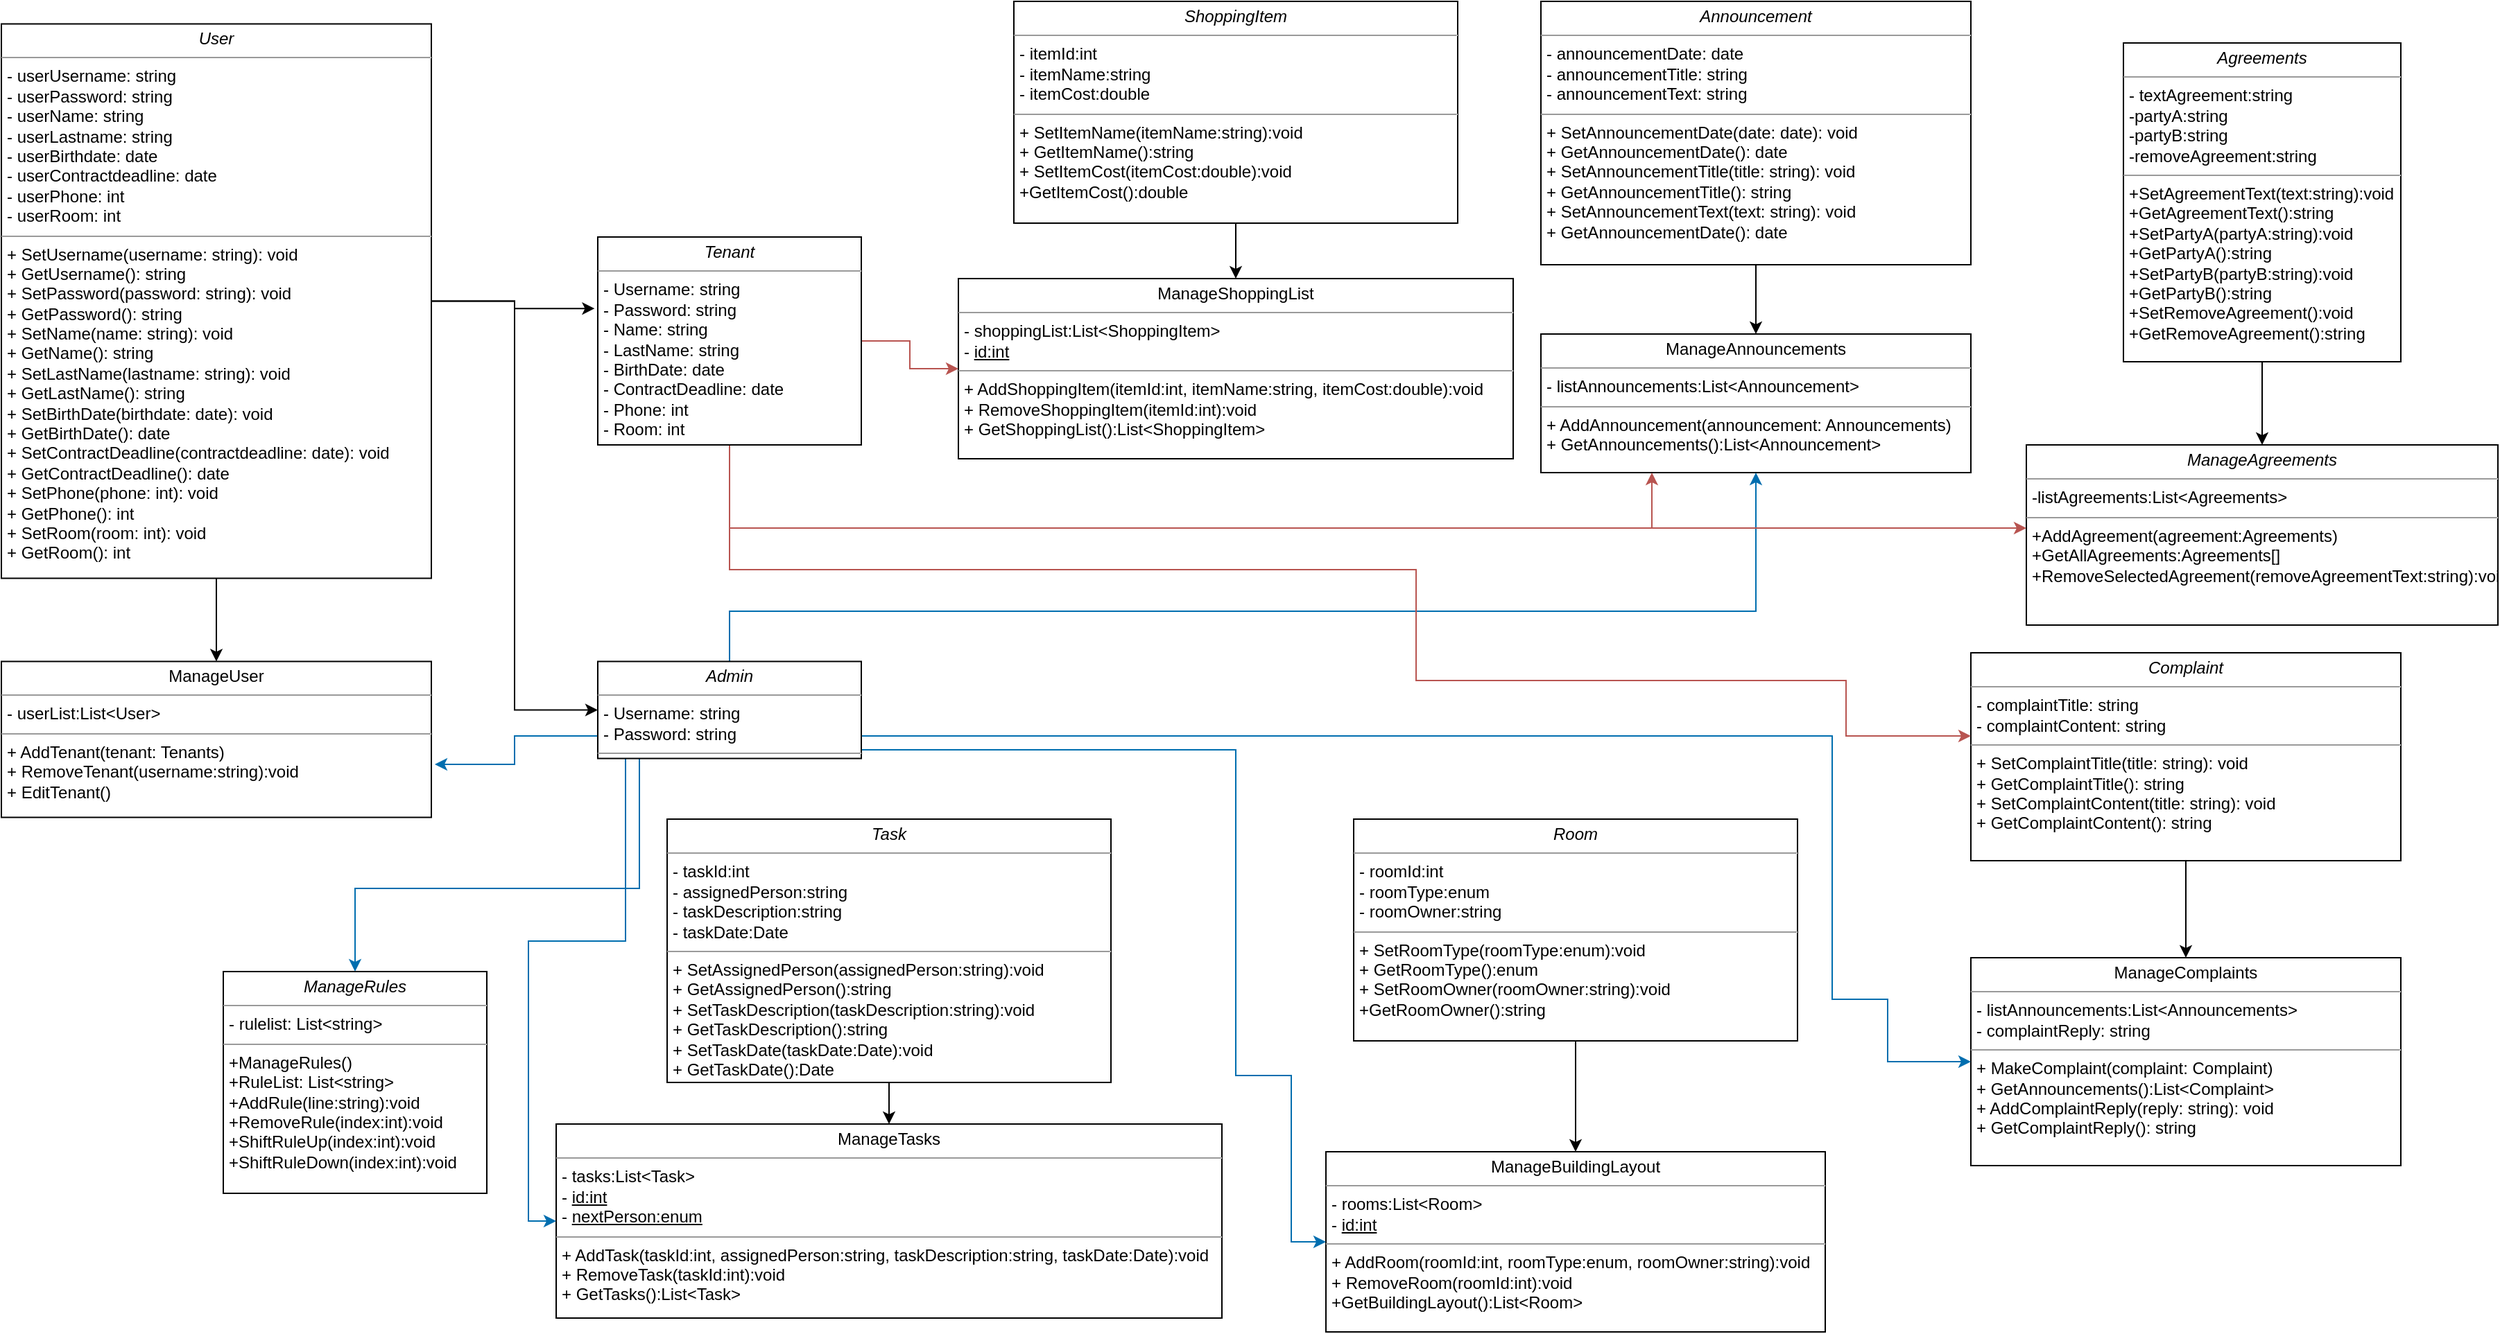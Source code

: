 <mxfile version="18.0.8" type="device"><diagram name="Page-1" id="c4acf3e9-155e-7222-9cf6-157b1a14988f"><mxGraphModel dx="2846" dy="1096" grid="1" gridSize="10" guides="1" tooltips="1" connect="1" arrows="1" fold="1" page="1" pageScale="1" pageWidth="850" pageHeight="1100" background="none" math="0" shadow="0"><root><mxCell id="0"/><mxCell id="1" parent="0"/><mxCell id="5d2195bd80daf111-19" value="&lt;p style=&quot;margin:0px;margin-top:4px;text-align:center;&quot;&gt;&lt;i&gt;ManageRules&lt;/i&gt;&lt;/p&gt;&lt;hr size=&quot;1&quot;&gt;&lt;p style=&quot;margin:0px;margin-left:4px;&quot;&gt;- rulelist: List&amp;lt;string&amp;gt;&lt;/p&gt;&lt;hr size=&quot;1&quot;&gt;&lt;p style=&quot;margin:0px;margin-left:4px;&quot;&gt;+ManageRules()&lt;/p&gt;&lt;p style=&quot;margin:0px;margin-left:4px;&quot;&gt;+RuleList: List&amp;lt;string&amp;gt;&lt;/p&gt;&lt;p style=&quot;margin:0px;margin-left:4px;&quot;&gt;+AddRule(line:string):void&lt;/p&gt;&lt;p style=&quot;margin:0px;margin-left:4px;&quot;&gt;+RemoveRule(index:int):void&lt;/p&gt;&lt;p style=&quot;margin:0px;margin-left:4px;&quot;&gt;+ShiftRuleUp(index:int):void&lt;/p&gt;&lt;p style=&quot;margin:0px;margin-left:4px;&quot;&gt;+ShiftRuleDown(index:int):void&lt;/p&gt;&lt;p style=&quot;margin:0px;margin-left:4px;&quot;&gt;&lt;br&gt;&lt;/p&gt;" style="verticalAlign=top;align=left;overflow=fill;fontSize=12;fontFamily=Helvetica;html=1;rounded=0;shadow=0;comic=0;labelBackgroundColor=none;strokeWidth=1" parent="1" vertex="1"><mxGeometry x="-550" y="720" width="190" height="160" as="geometry"/></mxCell><mxCell id="lwHqywtq_mhEnJTpimNA-3" value="" style="edgeStyle=orthogonalEdgeStyle;rounded=0;orthogonalLoop=1;jettySize=auto;html=1;" parent="1" source="lwHqywtq_mhEnJTpimNA-1" target="lwHqywtq_mhEnJTpimNA-2" edge="1"><mxGeometry relative="1" as="geometry"/></mxCell><mxCell id="lwHqywtq_mhEnJTpimNA-1" value="&lt;p style=&quot;margin:0px;margin-top:4px;text-align:center;&quot;&gt;&lt;i&gt;Agreements&lt;/i&gt;&lt;/p&gt;&lt;hr size=&quot;1&quot;&gt;&lt;p style=&quot;margin:0px;margin-left:4px;&quot;&gt;- textAgreement:string&lt;/p&gt;&lt;p style=&quot;margin:0px;margin-left:4px;&quot;&gt;-partyA:string&lt;/p&gt;&lt;p style=&quot;margin:0px;margin-left:4px;&quot;&gt;-partyB:string&lt;/p&gt;&lt;p style=&quot;margin:0px;margin-left:4px;&quot;&gt;-removeAgreement:string&lt;/p&gt;&lt;hr size=&quot;1&quot;&gt;&lt;p style=&quot;margin:0px;margin-left:4px;&quot;&gt;+SetAgreementText(text:string):void&lt;/p&gt;&lt;p style=&quot;margin:0px;margin-left:4px;&quot;&gt;+GetAgreementText():string&lt;/p&gt;&lt;p style=&quot;margin:0px;margin-left:4px;&quot;&gt;+SetPartyA(partyA:string):void&lt;/p&gt;&lt;p style=&quot;margin:0px;margin-left:4px;&quot;&gt;+GetPartyA():string&lt;/p&gt;&lt;p style=&quot;margin:0px;margin-left:4px;&quot;&gt;+SetPartyB(partyB:string):void&lt;/p&gt;&lt;p style=&quot;margin:0px;margin-left:4px;&quot;&gt;+GetPartyB():string&lt;/p&gt;&lt;p style=&quot;margin:0px;margin-left:4px;&quot;&gt;+SetRemoveAgreement():void&lt;/p&gt;&lt;p style=&quot;margin:0px;margin-left:4px;&quot;&gt;+GetRemoveAgreement():string&lt;/p&gt;" style="verticalAlign=top;align=left;overflow=fill;fontSize=12;fontFamily=Helvetica;html=1;rounded=0;shadow=0;comic=0;labelBackgroundColor=none;strokeWidth=1" parent="1" vertex="1"><mxGeometry x="820" y="50" width="200" height="230" as="geometry"/></mxCell><mxCell id="lwHqywtq_mhEnJTpimNA-2" value="&lt;p style=&quot;margin:0px;margin-top:4px;text-align:center;&quot;&gt;&lt;i&gt;ManageAgreements&lt;/i&gt;&lt;/p&gt;&lt;hr size=&quot;1&quot;&gt;&lt;p style=&quot;margin:0px;margin-left:4px;&quot;&gt;-listAgreements:List&amp;lt;Agreements&amp;gt;&lt;br&gt;&lt;/p&gt;&lt;hr size=&quot;1&quot;&gt;&lt;p style=&quot;margin:0px;margin-left:4px;&quot;&gt;+AddAgreement(agreement:Agreements)&lt;/p&gt;&lt;p style=&quot;margin:0px;margin-left:4px;&quot;&gt;+GetAllAgreements:Agreements[]&lt;/p&gt;&lt;p style=&quot;margin:0px;margin-left:4px;&quot;&gt;+RemoveSelectedAgreement(remove&lt;span style=&quot;background-color: initial;&quot;&gt;AgreementText:string):void&lt;/span&gt;&lt;/p&gt;&lt;p style=&quot;margin:0px;margin-left:4px;&quot;&gt;&lt;br&gt;&lt;/p&gt;" style="verticalAlign=top;align=left;overflow=fill;fontSize=12;fontFamily=Helvetica;html=1;rounded=0;shadow=0;comic=0;labelBackgroundColor=none;strokeWidth=1" parent="1" vertex="1"><mxGeometry x="750" y="340" width="340" height="130" as="geometry"/></mxCell><mxCell id="-4clljU7eqbk7pa2__x7-5" value="" style="edgeStyle=orthogonalEdgeStyle;rounded=0;orthogonalLoop=1;jettySize=auto;html=1;" parent="1" source="-4clljU7eqbk7pa2__x7-1" target="-4clljU7eqbk7pa2__x7-4" edge="1"><mxGeometry relative="1" as="geometry"/></mxCell><mxCell id="-4clljU7eqbk7pa2__x7-1" value="&lt;p style=&quot;margin: 0px ; margin-top: 4px ; text-align: center&quot;&gt;&lt;i&gt;Room&lt;/i&gt;&lt;/p&gt;&lt;hr size=&quot;1&quot;&gt;&lt;p style=&quot;margin: 0px ; margin-left: 4px&quot;&gt;- roomId:int&lt;/p&gt;&lt;p style=&quot;margin: 0px ; margin-left: 4px&quot;&gt;- roomType:enum&lt;/p&gt;&lt;p style=&quot;margin: 0px ; margin-left: 4px&quot;&gt;- roomOwner:string&lt;/p&gt;&lt;hr size=&quot;1&quot;&gt;&lt;p style=&quot;margin: 0px ; margin-left: 4px&quot;&gt;&lt;span&gt;+ SetRoomType(roomType:enum):void&lt;/span&gt;&lt;/p&gt;&lt;p style=&quot;margin: 0px ; margin-left: 4px&quot;&gt;&lt;span&gt;+ GetRoomType():enum&lt;/span&gt;&lt;br&gt;&lt;/p&gt;&lt;p style=&quot;margin: 0px ; margin-left: 4px&quot;&gt;&lt;span&gt;+ SetRoomOwner(roomOwner:string):void&lt;/span&gt;&lt;/p&gt;&lt;p style=&quot;margin: 0px ; margin-left: 4px&quot;&gt;&lt;span&gt;+GetRoomOwner():string&lt;/span&gt;&lt;/p&gt;" style="verticalAlign=top;align=left;overflow=fill;fontSize=12;fontFamily=Helvetica;html=1;rounded=0;shadow=0;comic=0;labelBackgroundColor=none;strokeWidth=1" parent="1" vertex="1"><mxGeometry x="265" y="610" width="320" height="160" as="geometry"/></mxCell><mxCell id="-4clljU7eqbk7pa2__x7-4" value="&lt;p style=&quot;margin: 0px ; margin-top: 4px ; text-align: center&quot;&gt;ManageBuildingLayout&lt;/p&gt;&lt;hr size=&quot;1&quot;&gt;&lt;p style=&quot;margin: 0px ; margin-left: 4px&quot;&gt;- rooms:List&amp;lt;Room&amp;gt;&lt;br&gt;&lt;/p&gt;&lt;p style=&quot;margin: 0px ; margin-left: 4px&quot;&gt;- &lt;u&gt;id:int&lt;/u&gt;&lt;/p&gt;&lt;hr size=&quot;1&quot;&gt;&lt;p style=&quot;margin: 0px ; margin-left: 4px&quot;&gt;+ AddRoom(roomId:int, roomType:enum, roomOwner:string):void&lt;/p&gt;&lt;p style=&quot;margin: 0px ; margin-left: 4px&quot;&gt;+ RemoveRoom(roomId:int):void&lt;/p&gt;&lt;p style=&quot;margin: 0px ; margin-left: 4px&quot;&gt;+GetBuildingLayout():List&amp;lt;Room&amp;gt;&lt;/p&gt;" style="verticalAlign=top;align=left;overflow=fill;fontSize=12;fontFamily=Helvetica;html=1;rounded=0;shadow=0;comic=0;labelBackgroundColor=none;strokeWidth=1" parent="1" vertex="1"><mxGeometry x="245" y="850" width="360" height="130" as="geometry"/></mxCell><mxCell id="-4clljU7eqbk7pa2__x7-8" value="" style="edgeStyle=orthogonalEdgeStyle;rounded=0;orthogonalLoop=1;jettySize=auto;html=1;" parent="1" source="-4clljU7eqbk7pa2__x7-6" target="-4clljU7eqbk7pa2__x7-7" edge="1"><mxGeometry relative="1" as="geometry"/></mxCell><mxCell id="-4clljU7eqbk7pa2__x7-6" value="&lt;p style=&quot;margin: 0px ; margin-top: 4px ; text-align: center&quot;&gt;&lt;i&gt;Task&lt;/i&gt;&lt;/p&gt;&lt;hr size=&quot;1&quot;&gt;&lt;p style=&quot;margin: 0px ; margin-left: 4px&quot;&gt;- taskId:int&lt;/p&gt;&lt;p style=&quot;margin: 0px ; margin-left: 4px&quot;&gt;- assignedPerson:string&lt;/p&gt;&lt;p style=&quot;margin: 0px ; margin-left: 4px&quot;&gt;- taskDescription:string&lt;/p&gt;&lt;p style=&quot;margin: 0px ; margin-left: 4px&quot;&gt;- taskDate:Date&lt;/p&gt;&lt;hr size=&quot;1&quot;&gt;&lt;p style=&quot;margin: 0px ; margin-left: 4px&quot;&gt;+ SetAssignedPerson(assignedPerson:string):void&lt;/p&gt;&lt;p style=&quot;margin: 0px ; margin-left: 4px&quot;&gt;+ GetAssignedPerson():string&lt;/p&gt;&lt;p style=&quot;margin: 0px ; margin-left: 4px&quot;&gt;+ SetTaskDescription(taskDescription:string):void&lt;/p&gt;&lt;p style=&quot;margin: 0px ; margin-left: 4px&quot;&gt;+ GetTaskDescription():string&lt;/p&gt;&lt;p style=&quot;margin: 0px ; margin-left: 4px&quot;&gt;+ SetTaskDate(taskDate:Date):void&lt;/p&gt;&lt;p style=&quot;margin: 0px ; margin-left: 4px&quot;&gt;+ GetTaskDate():Date&lt;/p&gt;" style="verticalAlign=top;align=left;overflow=fill;fontSize=12;fontFamily=Helvetica;html=1;rounded=0;shadow=0;comic=0;labelBackgroundColor=none;strokeWidth=1" parent="1" vertex="1"><mxGeometry x="-230" y="610" width="320" height="190" as="geometry"/></mxCell><mxCell id="-4clljU7eqbk7pa2__x7-7" value="&lt;p style=&quot;margin: 0px ; margin-top: 4px ; text-align: center&quot;&gt;ManageTasks&lt;/p&gt;&lt;hr size=&quot;1&quot;&gt;&lt;p style=&quot;margin: 0px ; margin-left: 4px&quot;&gt;- tasks:List&amp;lt;Task&amp;gt;&lt;/p&gt;&lt;p style=&quot;margin: 0px ; margin-left: 4px&quot;&gt;- &lt;u&gt;id:int&lt;/u&gt;&lt;/p&gt;&lt;p style=&quot;margin: 0px ; margin-left: 4px&quot;&gt;- &lt;u&gt;nextPerson:enum&lt;/u&gt;&lt;/p&gt;&lt;hr size=&quot;1&quot;&gt;&lt;p style=&quot;margin: 0px ; margin-left: 4px&quot;&gt;+ AddTask(taskId:int, assignedPerson:string, taskDescription:string, taskDate:Date):void&lt;/p&gt;&lt;p style=&quot;margin: 0px ; margin-left: 4px&quot;&gt;+ RemoveTask(taskId:int):void&lt;/p&gt;&lt;p style=&quot;margin: 0px ; margin-left: 4px&quot;&gt;+ GetTasks():List&amp;lt;Task&amp;gt;&lt;/p&gt;" style="verticalAlign=top;align=left;overflow=fill;fontSize=12;fontFamily=Helvetica;html=1;rounded=0;shadow=0;comic=0;labelBackgroundColor=none;strokeWidth=1" parent="1" vertex="1"><mxGeometry x="-310" y="830" width="480" height="140" as="geometry"/></mxCell><mxCell id="-4clljU7eqbk7pa2__x7-11" value="" style="edgeStyle=orthogonalEdgeStyle;rounded=0;orthogonalLoop=1;jettySize=auto;html=1;" parent="1" source="-4clljU7eqbk7pa2__x7-9" target="-4clljU7eqbk7pa2__x7-10" edge="1"><mxGeometry relative="1" as="geometry"/></mxCell><mxCell id="-4clljU7eqbk7pa2__x7-9" value="&lt;p style=&quot;margin: 0px ; margin-top: 4px ; text-align: center&quot;&gt;&lt;i&gt;ShoppingItem&lt;/i&gt;&lt;/p&gt;&lt;hr size=&quot;1&quot;&gt;&lt;p style=&quot;margin: 0px ; margin-left: 4px&quot;&gt;- itemId:int&lt;/p&gt;&lt;p style=&quot;margin: 0px ; margin-left: 4px&quot;&gt;- itemName:string&lt;/p&gt;&lt;p style=&quot;margin: 0px ; margin-left: 4px&quot;&gt;- itemCost:double&lt;br&gt;&lt;/p&gt;&lt;hr size=&quot;1&quot;&gt;&lt;p style=&quot;margin: 0px ; margin-left: 4px&quot;&gt;+ SetItemName(itemName:string):void&lt;/p&gt;&lt;p style=&quot;margin: 0px ; margin-left: 4px&quot;&gt;+ GetItemName():string&lt;/p&gt;&lt;p style=&quot;margin: 0px ; margin-left: 4px&quot;&gt;+ SetItemCost(itemCost:double):void&lt;/p&gt;&lt;p style=&quot;margin: 0px ; margin-left: 4px&quot;&gt;+GetItemCost():double&lt;/p&gt;" style="verticalAlign=top;align=left;overflow=fill;fontSize=12;fontFamily=Helvetica;html=1;rounded=0;shadow=0;comic=0;labelBackgroundColor=none;strokeWidth=1" parent="1" vertex="1"><mxGeometry x="20" y="20" width="320" height="160" as="geometry"/></mxCell><mxCell id="-4clljU7eqbk7pa2__x7-10" value="&lt;p style=&quot;margin: 0px ; margin-top: 4px ; text-align: center&quot;&gt;ManageShoppingList&lt;/p&gt;&lt;hr size=&quot;1&quot;&gt;&lt;p style=&quot;margin: 0px ; margin-left: 4px&quot;&gt;- shoppingList:List&amp;lt;ShoppingItem&amp;gt;&lt;/p&gt;&lt;p style=&quot;margin: 0px ; margin-left: 4px&quot;&gt;- &lt;u&gt;id:int&lt;/u&gt;&lt;/p&gt;&lt;hr size=&quot;1&quot;&gt;&lt;p style=&quot;margin: 0px ; margin-left: 4px&quot;&gt;+ AddShoppingItem(itemId:int, itemName:string, itemCost:double):void&lt;/p&gt;&lt;p style=&quot;margin: 0px ; margin-left: 4px&quot;&gt;+ RemoveShoppingItem(itemId:int):void&lt;/p&gt;&lt;p style=&quot;margin: 0px ; margin-left: 4px&quot;&gt;+ GetShoppingList():List&amp;lt;ShoppingItem&amp;gt;&lt;/p&gt;" style="verticalAlign=top;align=left;overflow=fill;fontSize=12;fontFamily=Helvetica;html=1;rounded=0;shadow=0;comic=0;labelBackgroundColor=none;strokeWidth=1" parent="1" vertex="1"><mxGeometry x="-20" y="220" width="400" height="130" as="geometry"/></mxCell><mxCell id="RNG5I9t-Ov6OUUKVn-xm-6" style="edgeStyle=orthogonalEdgeStyle;rounded=0;orthogonalLoop=1;jettySize=auto;html=1;entryX=0.5;entryY=0;entryDx=0;entryDy=0;" parent="1" source="RNG5I9t-Ov6OUUKVn-xm-2" target="RNG5I9t-Ov6OUUKVn-xm-5" edge="1"><mxGeometry relative="1" as="geometry"><Array as="points"/></mxGeometry></mxCell><mxCell id="UvJm96t3iZFr9jSh_b46-11" style="edgeStyle=orthogonalEdgeStyle;rounded=0;orthogonalLoop=1;jettySize=auto;html=1;entryX=-0.012;entryY=0.344;entryDx=0;entryDy=0;entryPerimeter=0;" edge="1" parent="1" source="RNG5I9t-Ov6OUUKVn-xm-2" target="UvJm96t3iZFr9jSh_b46-8"><mxGeometry relative="1" as="geometry"/></mxCell><mxCell id="UvJm96t3iZFr9jSh_b46-21" style="edgeStyle=orthogonalEdgeStyle;rounded=0;orthogonalLoop=1;jettySize=auto;html=1;entryX=0;entryY=0.5;entryDx=0;entryDy=0;strokeColor=#050505;fillColor=#f5f5f5;" edge="1" parent="1" source="RNG5I9t-Ov6OUUKVn-xm-2" target="faUcYD63zHf3-D5uWA29-4"><mxGeometry relative="1" as="geometry"/></mxCell><mxCell id="RNG5I9t-Ov6OUUKVn-xm-2" value="&lt;p style=&quot;margin:0px;margin-top:4px;text-align:center;&quot;&gt;&lt;i&gt;User&lt;/i&gt;&lt;/p&gt;&lt;hr size=&quot;1&quot;&gt;&lt;p style=&quot;margin:0px;margin-left:4px;&quot;&gt;- userUsername: string&lt;/p&gt;&lt;p style=&quot;margin:0px;margin-left:4px;&quot;&gt;- userPassword: string&lt;/p&gt;&lt;p style=&quot;margin:0px;margin-left:4px;&quot;&gt;- userName: string&lt;/p&gt;&lt;p style=&quot;margin:0px;margin-left:4px;&quot;&gt;- userLastname: string&lt;/p&gt;&lt;p style=&quot;margin:0px;margin-left:4px;&quot;&gt;- userBirthdate: date&lt;/p&gt;&lt;p style=&quot;margin:0px;margin-left:4px;&quot;&gt;- userContractdeadline: date&lt;/p&gt;&lt;p style=&quot;margin:0px;margin-left:4px;&quot;&gt;- userPhone: int&lt;/p&gt;&lt;p style=&quot;margin:0px;margin-left:4px;&quot;&gt;- userRoom: int&lt;/p&gt;&lt;hr size=&quot;1&quot;&gt;&lt;p style=&quot;margin:0px;margin-left:4px;&quot;&gt;&lt;span style=&quot;background-color: initial;&quot;&gt;+ SetUsername(username: string): void&lt;/span&gt;&lt;br&gt;&lt;/p&gt;&lt;p style=&quot;margin:0px;margin-left:4px;&quot;&gt;+ GetUsername(): string&lt;/p&gt;&lt;p style=&quot;margin:0px;margin-left:4px;&quot;&gt;+ SetPassword(password: string): void&lt;br&gt;&lt;/p&gt;&lt;p style=&quot;margin:0px;margin-left:4px;&quot;&gt;+ GetPassword(): string&lt;br&gt;&lt;/p&gt;&lt;p style=&quot;margin:0px;margin-left:4px;&quot;&gt;+ SetName(name: string): void&lt;br&gt;&lt;/p&gt;&lt;p style=&quot;margin:0px;margin-left:4px;&quot;&gt;+ GetName(): string&lt;br&gt;&lt;/p&gt;&lt;p style=&quot;margin:0px;margin-left:4px;&quot;&gt;+ SetLastName(lastname: string): void&lt;br&gt;&lt;/p&gt;&lt;p style=&quot;margin:0px;margin-left:4px;&quot;&gt;+ GetLastName(): string&lt;br&gt;&lt;/p&gt;&lt;p style=&quot;margin:0px;margin-left:4px;&quot;&gt;+ SetBirthDate(birthdate: date): void&lt;br&gt;&lt;/p&gt;&lt;p style=&quot;margin:0px;margin-left:4px;&quot;&gt;+ GetBirthDate(): date&lt;br&gt;&lt;/p&gt;&lt;p style=&quot;margin:0px;margin-left:4px;&quot;&gt;+ SetContractDeadline(contractdeadline: date): void&lt;br&gt;&lt;/p&gt;&lt;p style=&quot;margin:0px;margin-left:4px;&quot;&gt;+ GetContractDeadline(): date&lt;br&gt;&lt;/p&gt;&lt;p style=&quot;margin:0px;margin-left:4px;&quot;&gt;+ SetPhone(phone: int): void&lt;br&gt;&lt;/p&gt;&lt;p style=&quot;margin:0px;margin-left:4px;&quot;&gt;+ GetPhone(): int&lt;br&gt;&lt;/p&gt;&lt;p style=&quot;margin:0px;margin-left:4px;&quot;&gt;+ SetRoom(room: int): void&lt;/p&gt;&lt;p style=&quot;margin:0px;margin-left:4px;&quot;&gt;+ GetRoom(): int&lt;br&gt;&lt;/p&gt;&lt;p style=&quot;margin:0px;margin-left:4px;&quot;&gt;&lt;br&gt;&lt;/p&gt;" style="verticalAlign=top;align=left;overflow=fill;fontSize=12;fontFamily=Helvetica;html=1;rounded=0;shadow=0;comic=0;labelBackgroundColor=none;strokeWidth=1" parent="1" vertex="1"><mxGeometry x="-710" y="36.25" width="310" height="400" as="geometry"/></mxCell><mxCell id="RNG5I9t-Ov6OUUKVn-xm-5" value="&lt;p style=&quot;margin: 0px ; margin-top: 4px ; text-align: center&quot;&gt;ManageUser&lt;/p&gt;&lt;hr size=&quot;1&quot;&gt;&lt;p style=&quot;margin: 0px ; margin-left: 4px&quot;&gt;- userList:List&amp;lt;User&amp;gt;&lt;br&gt;&lt;/p&gt;&lt;hr size=&quot;1&quot;&gt;&lt;p style=&quot;margin: 0px ; margin-left: 4px&quot;&gt;+ AddTenant(tenant: Tenants)&lt;/p&gt;&lt;p style=&quot;margin: 0px ; margin-left: 4px&quot;&gt;+ RemoveTenant(username:string):void&lt;/p&gt;&lt;p style=&quot;margin: 0px ; margin-left: 4px&quot;&gt;+ EditTenant()&lt;/p&gt;" style="verticalAlign=top;align=left;overflow=fill;fontSize=12;fontFamily=Helvetica;html=1;rounded=0;shadow=0;comic=0;labelBackgroundColor=none;strokeWidth=1" parent="1" vertex="1"><mxGeometry x="-710" y="496.25" width="310" height="112.5" as="geometry"/></mxCell><mxCell id="RNG5I9t-Ov6OUUKVn-xm-9" value="" style="edgeStyle=orthogonalEdgeStyle;rounded=0;orthogonalLoop=1;jettySize=auto;html=1;" parent="1" source="RNG5I9t-Ov6OUUKVn-xm-7" target="RNG5I9t-Ov6OUUKVn-xm-8" edge="1"><mxGeometry relative="1" as="geometry"/></mxCell><mxCell id="RNG5I9t-Ov6OUUKVn-xm-7" value="&lt;p style=&quot;margin:0px;margin-top:4px;text-align:center;&quot;&gt;&lt;i&gt;Announcement&lt;/i&gt;&lt;/p&gt;&lt;hr size=&quot;1&quot;&gt;&lt;p style=&quot;margin:0px;margin-left:4px;&quot;&gt;- announcementDate: date&lt;/p&gt;&lt;p style=&quot;margin:0px;margin-left:4px;&quot;&gt;- announcementTitle: string&lt;/p&gt;&lt;p style=&quot;margin:0px;margin-left:4px;&quot;&gt;- announcementText: string&lt;/p&gt;&lt;hr size=&quot;1&quot;&gt;&lt;p style=&quot;margin:0px;margin-left:4px;&quot;&gt;&lt;span style=&quot;background-color: initial;&quot;&gt;+ SetAnnouncementDate(date: date): void&lt;/span&gt;&lt;/p&gt;&lt;p style=&quot;margin:0px;margin-left:4px;&quot;&gt;&lt;span style=&quot;background-color: initial;&quot;&gt;+ GetAnnouncementDate(): date&lt;/span&gt;&lt;/p&gt;&lt;p style=&quot;margin: 0px 0px 0px 4px;&quot;&gt;&lt;span style=&quot;background-color: initial;&quot;&gt;+ SetAnnouncementTitle(title: string): void&lt;/span&gt;&lt;/p&gt;&lt;p style=&quot;margin: 0px 0px 0px 4px;&quot;&gt;&lt;span style=&quot;background-color: initial;&quot;&gt;+ GetAnnouncementTitle(): string&lt;/span&gt;&lt;/p&gt;&lt;p style=&quot;margin: 0px 0px 0px 4px;&quot;&gt;&lt;span style=&quot;background-color: initial;&quot;&gt;+ SetAnnouncementText(text: string): void&lt;/span&gt;&lt;/p&gt;&lt;p style=&quot;margin: 0px 0px 0px 4px;&quot;&gt;&lt;span style=&quot;background-color: initial;&quot;&gt;+ GetAnnouncementDate(): date&lt;/span&gt;&lt;/p&gt;" style="verticalAlign=top;align=left;overflow=fill;fontSize=12;fontFamily=Helvetica;html=1;rounded=0;shadow=0;comic=0;labelBackgroundColor=none;strokeWidth=1" parent="1" vertex="1"><mxGeometry x="400" y="20" width="310" height="190" as="geometry"/></mxCell><mxCell id="RNG5I9t-Ov6OUUKVn-xm-8" value="&lt;p style=&quot;margin: 0px ; margin-top: 4px ; text-align: center&quot;&gt;ManageAnnouncements&lt;/p&gt;&lt;hr size=&quot;1&quot;&gt;&lt;p style=&quot;margin: 0px ; margin-left: 4px&quot;&gt;- listAnnouncements:List&amp;lt;Announcement&amp;gt;&lt;br&gt;&lt;/p&gt;&lt;hr size=&quot;1&quot;&gt;&lt;p style=&quot;margin: 0px ; margin-left: 4px&quot;&gt;+ AddAnnouncement(announcement: Announcements)&lt;/p&gt;&lt;p style=&quot;margin: 0px ; margin-left: 4px&quot;&gt;+ GetAnnouncements():List&amp;lt;Announcement&amp;gt;&lt;/p&gt;" style="verticalAlign=top;align=left;overflow=fill;fontSize=12;fontFamily=Helvetica;html=1;rounded=0;shadow=0;comic=0;labelBackgroundColor=none;strokeWidth=1" parent="1" vertex="1"><mxGeometry x="400" y="260" width="310" height="100" as="geometry"/></mxCell><mxCell id="RNG5I9t-Ov6OUUKVn-xm-12" style="edgeStyle=orthogonalEdgeStyle;rounded=0;orthogonalLoop=1;jettySize=auto;html=1;entryX=0.5;entryY=0;entryDx=0;entryDy=0;" parent="1" source="RNG5I9t-Ov6OUUKVn-xm-10" target="RNG5I9t-Ov6OUUKVn-xm-11" edge="1"><mxGeometry relative="1" as="geometry"/></mxCell><mxCell id="RNG5I9t-Ov6OUUKVn-xm-10" value="&lt;p style=&quot;margin:0px;margin-top:4px;text-align:center;&quot;&gt;&lt;i&gt;Complaint&lt;/i&gt;&lt;/p&gt;&lt;hr size=&quot;1&quot;&gt;&lt;p style=&quot;margin:0px;margin-left:4px;&quot;&gt;- complaintTitle: string&lt;/p&gt;&lt;p style=&quot;margin:0px;margin-left:4px;&quot;&gt;- complaintContent: string&lt;/p&gt;&lt;hr size=&quot;1&quot;&gt;&lt;p style=&quot;margin:0px;margin-left:4px;&quot;&gt;&lt;span style=&quot;background-color: initial;&quot;&gt;+ SetComplaintTitle(title: string): void&lt;/span&gt;&lt;/p&gt;&lt;p style=&quot;margin:0px;margin-left:4px;&quot;&gt;&lt;span style=&quot;background-color: initial;&quot;&gt;+ GetComplaintTitle(): string&lt;/span&gt;&lt;/p&gt;&lt;p style=&quot;margin: 0px 0px 0px 4px;&quot;&gt;&lt;span style=&quot;background-color: initial;&quot;&gt;+ SetComplaintContent(title: string): void&lt;/span&gt;&lt;/p&gt;&lt;p style=&quot;margin: 0px 0px 0px 4px;&quot;&gt;&lt;span style=&quot;background-color: initial;&quot;&gt;+ GetComplaintContent(): string&lt;/span&gt;&lt;/p&gt;" style="verticalAlign=top;align=left;overflow=fill;fontSize=12;fontFamily=Helvetica;html=1;rounded=0;shadow=0;comic=0;labelBackgroundColor=none;strokeWidth=1" parent="1" vertex="1"><mxGeometry x="710" y="490" width="310" height="150" as="geometry"/></mxCell><mxCell id="RNG5I9t-Ov6OUUKVn-xm-11" value="&lt;p style=&quot;margin: 0px ; margin-top: 4px ; text-align: center&quot;&gt;ManageComplaints&lt;/p&gt;&lt;hr size=&quot;1&quot;&gt;&lt;p style=&quot;margin: 0px ; margin-left: 4px&quot;&gt;- listAnnouncements:List&amp;lt;Announcements&amp;gt;&lt;br&gt;&lt;/p&gt;&lt;p style=&quot;margin: 0px ; margin-left: 4px&quot;&gt;- complaintReply: string&lt;/p&gt;&lt;hr size=&quot;1&quot;&gt;&lt;p style=&quot;margin: 0px ; margin-left: 4px&quot;&gt;+ MakeComplaint(complaint: Complaint)&lt;/p&gt;&lt;p style=&quot;margin: 0px ; margin-left: 4px&quot;&gt;+ GetAnnouncements():List&amp;lt;Complaint&amp;gt;&lt;/p&gt;&lt;p style=&quot;margin: 0px ; margin-left: 4px&quot;&gt;+ AddComplaintReply(reply: string): void&lt;/p&gt;&lt;p style=&quot;margin: 0px ; margin-left: 4px&quot;&gt;+ GetComplaintReply(): string&lt;/p&gt;" style="verticalAlign=top;align=left;overflow=fill;fontSize=12;fontFamily=Helvetica;html=1;rounded=0;shadow=0;comic=0;labelBackgroundColor=none;strokeWidth=1" parent="1" vertex="1"><mxGeometry x="710" y="710" width="310" height="150" as="geometry"/></mxCell><mxCell id="UvJm96t3iZFr9jSh_b46-14" style="edgeStyle=orthogonalEdgeStyle;rounded=0;orthogonalLoop=1;jettySize=auto;html=1;entryX=0.5;entryY=1;entryDx=0;entryDy=0;fillColor=#1ba1e2;strokeColor=#006EAF;" edge="1" parent="1" source="faUcYD63zHf3-D5uWA29-4" target="RNG5I9t-Ov6OUUKVn-xm-8"><mxGeometry relative="1" as="geometry"><Array as="points"><mxPoint x="-185" y="460"/><mxPoint x="555" y="460"/></Array></mxGeometry></mxCell><mxCell id="UvJm96t3iZFr9jSh_b46-15" style="edgeStyle=orthogonalEdgeStyle;rounded=0;orthogonalLoop=1;jettySize=auto;html=1;entryX=0;entryY=0.5;entryDx=0;entryDy=0;fillColor=#1ba1e2;strokeColor=#006EAF;" edge="1" parent="1" source="faUcYD63zHf3-D5uWA29-4" target="-4clljU7eqbk7pa2__x7-7"><mxGeometry relative="1" as="geometry"><Array as="points"><mxPoint x="-260" y="698"/><mxPoint x="-330" y="698"/><mxPoint x="-330" y="900"/></Array></mxGeometry></mxCell><mxCell id="UvJm96t3iZFr9jSh_b46-16" style="edgeStyle=orthogonalEdgeStyle;rounded=0;orthogonalLoop=1;jettySize=auto;html=1;entryX=0.5;entryY=0;entryDx=0;entryDy=0;fillColor=#1ba1e2;strokeColor=#006EAF;" edge="1" parent="1" source="faUcYD63zHf3-D5uWA29-4" target="5d2195bd80daf111-19"><mxGeometry relative="1" as="geometry"><Array as="points"><mxPoint x="-250" y="660"/><mxPoint x="-455" y="660"/></Array></mxGeometry></mxCell><mxCell id="UvJm96t3iZFr9jSh_b46-17" style="edgeStyle=orthogonalEdgeStyle;rounded=0;orthogonalLoop=1;jettySize=auto;html=1;entryX=0;entryY=0.5;entryDx=0;entryDy=0;fillColor=#1ba1e2;strokeColor=#006EAF;" edge="1" parent="1" source="faUcYD63zHf3-D5uWA29-4" target="-4clljU7eqbk7pa2__x7-4"><mxGeometry relative="1" as="geometry"><Array as="points"><mxPoint x="180" y="560"/><mxPoint x="180" y="795"/><mxPoint x="220" y="795"/><mxPoint x="220" y="915"/></Array></mxGeometry></mxCell><mxCell id="UvJm96t3iZFr9jSh_b46-19" style="edgeStyle=orthogonalEdgeStyle;rounded=0;orthogonalLoop=1;jettySize=auto;html=1;entryX=0;entryY=0.5;entryDx=0;entryDy=0;fillColor=#1ba1e2;strokeColor=#006EAF;" edge="1" parent="1" source="faUcYD63zHf3-D5uWA29-4" target="RNG5I9t-Ov6OUUKVn-xm-11"><mxGeometry relative="1" as="geometry"><Array as="points"><mxPoint x="610" y="550"/><mxPoint x="610" y="740"/><mxPoint x="650" y="740"/><mxPoint x="650" y="785"/></Array></mxGeometry></mxCell><mxCell id="UvJm96t3iZFr9jSh_b46-22" style="edgeStyle=orthogonalEdgeStyle;rounded=0;orthogonalLoop=1;jettySize=auto;html=1;entryX=1.008;entryY=0.66;entryDx=0;entryDy=0;entryPerimeter=0;strokeColor=#006EAF;fillColor=#1ba1e2;" edge="1" parent="1" source="faUcYD63zHf3-D5uWA29-4" target="RNG5I9t-Ov6OUUKVn-xm-5"><mxGeometry relative="1" as="geometry"><Array as="points"><mxPoint x="-340" y="550"/><mxPoint x="-340" y="571"/></Array></mxGeometry></mxCell><mxCell id="faUcYD63zHf3-D5uWA29-4" value="&lt;p style=&quot;margin:0px;margin-top:4px;text-align:center;&quot;&gt;&lt;i&gt;Admin&lt;/i&gt;&lt;/p&gt;&lt;hr size=&quot;1&quot;&gt;&lt;p style=&quot;margin:0px;margin-left:4px;&quot;&gt;- Username: string&lt;/p&gt;&lt;p style=&quot;margin:0px;margin-left:4px;&quot;&gt;- Password: string&lt;/p&gt;&lt;hr size=&quot;1&quot;&gt;&lt;p style=&quot;margin:0px;margin-left:4px;&quot;&gt;&lt;br&gt;&lt;/p&gt;&lt;p style=&quot;margin:0px;margin-left:4px;&quot;&gt;&lt;br&gt;&lt;/p&gt;" style="verticalAlign=top;align=left;overflow=fill;fontSize=12;fontFamily=Helvetica;html=1;rounded=0;shadow=0;comic=0;labelBackgroundColor=none;strokeWidth=1" parent="1" vertex="1"><mxGeometry x="-280" y="496.25" width="190" height="70" as="geometry"/></mxCell><mxCell id="UvJm96t3iZFr9jSh_b46-9" style="edgeStyle=orthogonalEdgeStyle;rounded=0;orthogonalLoop=1;jettySize=auto;html=1;entryX=0;entryY=0.5;entryDx=0;entryDy=0;fillColor=#f8cecc;strokeColor=#b85450;" edge="1" parent="1" source="UvJm96t3iZFr9jSh_b46-8" target="-4clljU7eqbk7pa2__x7-10"><mxGeometry relative="1" as="geometry"/></mxCell><mxCell id="UvJm96t3iZFr9jSh_b46-12" style="edgeStyle=orthogonalEdgeStyle;rounded=0;orthogonalLoop=1;jettySize=auto;html=1;fillColor=#f8cecc;strokeColor=#b85450;" edge="1" parent="1" source="UvJm96t3iZFr9jSh_b46-8"><mxGeometry relative="1" as="geometry"><mxPoint x="480" y="360" as="targetPoint"/><Array as="points"><mxPoint x="-185" y="400"/><mxPoint x="480" y="400"/><mxPoint x="480" y="360"/></Array></mxGeometry></mxCell><mxCell id="UvJm96t3iZFr9jSh_b46-13" style="edgeStyle=orthogonalEdgeStyle;rounded=0;orthogonalLoop=1;jettySize=auto;html=1;fillColor=#f8cecc;strokeColor=#b85450;" edge="1" parent="1" source="UvJm96t3iZFr9jSh_b46-8"><mxGeometry relative="1" as="geometry"><mxPoint x="750" y="400" as="targetPoint"/><Array as="points"><mxPoint x="-185" y="400"/><mxPoint x="750" y="400"/></Array></mxGeometry></mxCell><mxCell id="UvJm96t3iZFr9jSh_b46-20" style="edgeStyle=orthogonalEdgeStyle;rounded=0;orthogonalLoop=1;jettySize=auto;html=1;fillColor=#f8cecc;strokeColor=#B85450;" edge="1" parent="1" source="UvJm96t3iZFr9jSh_b46-8"><mxGeometry relative="1" as="geometry"><mxPoint x="710" y="550" as="targetPoint"/><Array as="points"><mxPoint x="-185" y="430"/><mxPoint x="310" y="430"/><mxPoint x="310" y="510"/><mxPoint x="620" y="510"/><mxPoint x="620" y="550"/><mxPoint x="710" y="550"/></Array></mxGeometry></mxCell><mxCell id="UvJm96t3iZFr9jSh_b46-8" value="&lt;p style=&quot;margin:0px;margin-top:4px;text-align:center;&quot;&gt;&lt;i&gt;Tenant&lt;/i&gt;&lt;/p&gt;&lt;hr size=&quot;1&quot;&gt;&lt;p style=&quot;margin:0px;margin-left:4px;&quot;&gt;- Username: string&lt;/p&gt;&lt;p style=&quot;margin:0px;margin-left:4px;&quot;&gt;- Password: string&lt;/p&gt;&lt;p style=&quot;margin:0px;margin-left:4px;&quot;&gt;- Name: string&lt;/p&gt;&lt;p style=&quot;margin:0px;margin-left:4px;&quot;&gt;- LastName: string&lt;/p&gt;&lt;p style=&quot;margin:0px;margin-left:4px;&quot;&gt;- BirthDate: date&lt;/p&gt;&lt;p style=&quot;margin:0px;margin-left:4px;&quot;&gt;- ContractDeadline: date&lt;/p&gt;&lt;p style=&quot;margin:0px;margin-left:4px;&quot;&gt;- Phone: int&lt;/p&gt;&lt;p style=&quot;margin:0px;margin-left:4px;&quot;&gt;- Room: int&lt;/p&gt;&lt;hr size=&quot;1&quot;&gt;&lt;p style=&quot;margin:0px;margin-left:4px;&quot;&gt;&lt;br&gt;&lt;/p&gt;&lt;p style=&quot;margin:0px;margin-left:4px;&quot;&gt;&lt;br&gt;&lt;/p&gt;" style="verticalAlign=top;align=left;overflow=fill;fontSize=12;fontFamily=Helvetica;html=1;rounded=0;shadow=0;comic=0;labelBackgroundColor=none;strokeWidth=1" vertex="1" parent="1"><mxGeometry x="-280" y="190" width="190" height="150" as="geometry"/></mxCell></root></mxGraphModel></diagram></mxfile>